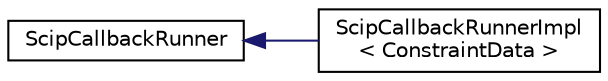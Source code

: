digraph "Graphical Class Hierarchy"
{
 // LATEX_PDF_SIZE
  edge [fontname="Helvetica",fontsize="10",labelfontname="Helvetica",labelfontsize="10"];
  node [fontname="Helvetica",fontsize="10",shape=record];
  rankdir="LR";
  Node0 [label="ScipCallbackRunner",height=0.2,width=0.4,color="black", fillcolor="white", style="filled",URL="$classoperations__research_1_1internal_1_1_scip_callback_runner.html",tooltip=" "];
  Node0 -> Node1 [dir="back",color="midnightblue",fontsize="10",style="solid",fontname="Helvetica"];
  Node1 [label="ScipCallbackRunnerImpl\l\< ConstraintData \>",height=0.2,width=0.4,color="black", fillcolor="white", style="filled",URL="$classoperations__research_1_1internal_1_1_scip_callback_runner_impl.html",tooltip=" "];
}
